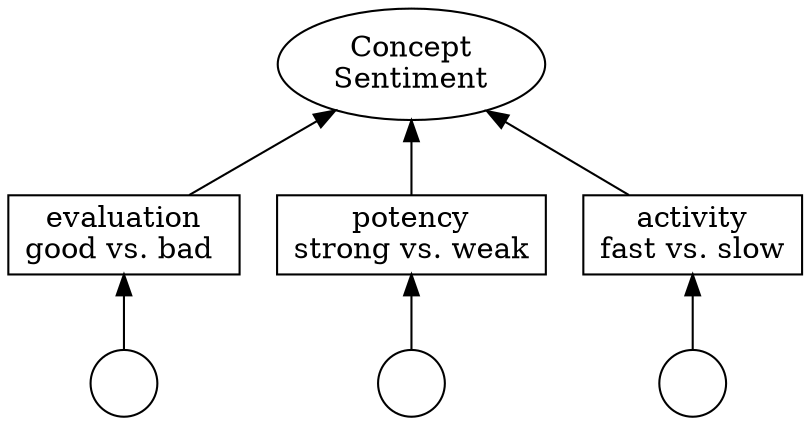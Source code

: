 /*Jonathan H. Morgan*/
/*Sentiment as a Graphical Model*/
/*3 July 2019*/

digraph ISRE_4 {
dpi = 350;
size = "11,17";
pencolor = black;
penwidth = 3;
rankdir=BT;

/*Defining Nodes*/
e_Evaluation [label = " "] [shape=circle, width=0.3, height = 0.3];
Evaluation[label = "evaluation\ngood vs. bad "] [shape = box, width=0.5, height=0.5];
e_Potency [label = " "] [shape=circle, width=0.3, height = 0.3];
Potency [label = "potency\nstrong vs. weak"] [shape = box, width=0.5, height=0.5];
e_Activity [label = " "] [shape=circle, width=0.3, height = 0.3];
Activity [label = "activity\nfast vs. slow"] [shape = box, width=0.5, height=0.5];
Concept [label = "Concept\nSentiment"] [shape = ellipse, width=0.5, height=0.5];

/*Defining Relationships*/
 {rank = same; e_Evaluation e_Potency e_Activity}
 e_Evaluation -> Evaluation;
 e_Potency -> Potency;
 e_Activity -> Activity;

{rank = same; Evaluation Evaluation Evaluation}
Evaluation -> Concept;
Potency -> Concept;
Activity -> Concept;
}


